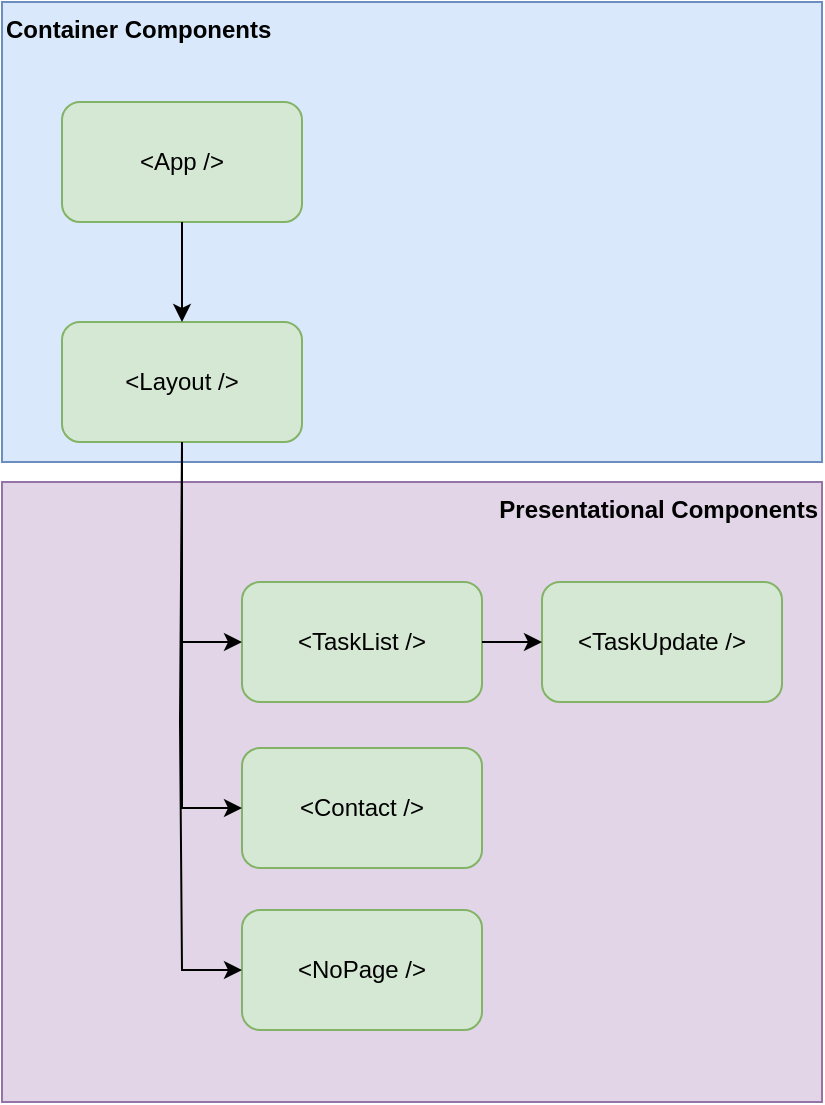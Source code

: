 <mxfile version="26.0.7">
  <diagram name="Page-1" id="58cdce13-f638-feb5-8d6f-7d28b1aa9fa0">
    <mxGraphModel dx="1036" dy="751" grid="1" gridSize="10" guides="1" tooltips="1" connect="1" arrows="1" fold="1" page="1" pageScale="1" pageWidth="850" pageHeight="1100" background="none" math="0" shadow="0">
      <root>
        <mxCell id="0" />
        <mxCell id="1" parent="0" />
        <mxCell id="7Ur62-ljRwc0DtUKtIMc-12" value="Container Components" style="rounded=0;whiteSpace=wrap;html=1;verticalAlign=top;align=left;fontStyle=1;fillColor=#dae8fc;strokeColor=#6c8ebf;" parent="1" vertex="1">
          <mxGeometry x="240" y="150" width="410" height="230" as="geometry" />
        </mxCell>
        <mxCell id="7Ur62-ljRwc0DtUKtIMc-16" value="Presentational Components" style="rounded=0;whiteSpace=wrap;html=1;fillColor=#e1d5e7;verticalAlign=top;align=right;fontStyle=1;strokeColor=#9673a6;" parent="1" vertex="1">
          <mxGeometry x="240" y="390" width="410" height="310" as="geometry" />
        </mxCell>
        <mxCell id="7Ur62-ljRwc0DtUKtIMc-3" value="&amp;lt;App /&amp;gt;" style="rounded=1;whiteSpace=wrap;html=1;fillColor=#d5e8d4;strokeColor=#82b366;" parent="1" vertex="1">
          <mxGeometry x="270" y="200" width="120" height="60" as="geometry" />
        </mxCell>
        <mxCell id="7Ur62-ljRwc0DtUKtIMc-4" value="&amp;lt;Layout /&amp;gt;" style="rounded=1;whiteSpace=wrap;html=1;fillColor=#d5e8d4;strokeColor=#82b366;" parent="1" vertex="1">
          <mxGeometry x="270" y="310" width="120" height="60" as="geometry" />
        </mxCell>
        <mxCell id="7Ur62-ljRwc0DtUKtIMc-5" value="&amp;lt;TaskList /&amp;gt;" style="rounded=1;whiteSpace=wrap;html=1;fillColor=#d5e8d4;strokeColor=#82b366;" parent="1" vertex="1">
          <mxGeometry x="360" y="440" width="120" height="60" as="geometry" />
        </mxCell>
        <mxCell id="7Ur62-ljRwc0DtUKtIMc-6" value="&amp;lt;TaskUpdate /&amp;gt;" style="rounded=1;whiteSpace=wrap;html=1;fillColor=#d5e8d4;strokeColor=#82b366;" parent="1" vertex="1">
          <mxGeometry x="510" y="440" width="120" height="60" as="geometry" />
        </mxCell>
        <mxCell id="7Ur62-ljRwc0DtUKtIMc-7" value="&amp;lt;Contact /&amp;gt;" style="rounded=1;whiteSpace=wrap;html=1;fillColor=#d5e8d4;strokeColor=#82b366;" parent="1" vertex="1">
          <mxGeometry x="360" y="523" width="120" height="60" as="geometry" />
        </mxCell>
        <mxCell id="7Ur62-ljRwc0DtUKtIMc-8" value="" style="endArrow=classic;html=1;rounded=0;exitX=0.5;exitY=1;exitDx=0;exitDy=0;entryX=0.5;entryY=0;entryDx=0;entryDy=0;" parent="1" source="7Ur62-ljRwc0DtUKtIMc-3" target="7Ur62-ljRwc0DtUKtIMc-4" edge="1">
          <mxGeometry width="50" height="50" relative="1" as="geometry">
            <mxPoint x="500" y="450" as="sourcePoint" />
            <mxPoint x="550" y="400" as="targetPoint" />
          </mxGeometry>
        </mxCell>
        <mxCell id="7Ur62-ljRwc0DtUKtIMc-9" value="" style="endArrow=classic;html=1;rounded=0;entryX=0;entryY=0.5;entryDx=0;entryDy=0;" parent="1" source="7Ur62-ljRwc0DtUKtIMc-4" target="7Ur62-ljRwc0DtUKtIMc-5" edge="1">
          <mxGeometry width="50" height="50" relative="1" as="geometry">
            <mxPoint x="330" y="370" as="sourcePoint" />
            <mxPoint x="380" y="320" as="targetPoint" />
            <Array as="points">
              <mxPoint x="330" y="470" />
            </Array>
          </mxGeometry>
        </mxCell>
        <mxCell id="7Ur62-ljRwc0DtUKtIMc-10" value="" style="endArrow=classic;html=1;rounded=0;entryX=0;entryY=0.5;entryDx=0;entryDy=0;" parent="1" target="7Ur62-ljRwc0DtUKtIMc-7" edge="1">
          <mxGeometry width="50" height="50" relative="1" as="geometry">
            <mxPoint x="330" y="370" as="sourcePoint" />
            <mxPoint x="550" y="400" as="targetPoint" />
            <Array as="points">
              <mxPoint x="330" y="460" />
              <mxPoint x="330" y="553" />
            </Array>
          </mxGeometry>
        </mxCell>
        <mxCell id="7Ur62-ljRwc0DtUKtIMc-11" value="" style="endArrow=classic;html=1;rounded=0;exitX=1;exitY=0.5;exitDx=0;exitDy=0;entryX=0;entryY=0.5;entryDx=0;entryDy=0;" parent="1" source="7Ur62-ljRwc0DtUKtIMc-5" target="7Ur62-ljRwc0DtUKtIMc-6" edge="1">
          <mxGeometry width="50" height="50" relative="1" as="geometry">
            <mxPoint x="500" y="490" as="sourcePoint" />
            <mxPoint x="550" y="440" as="targetPoint" />
          </mxGeometry>
        </mxCell>
        <mxCell id="7Ur62-ljRwc0DtUKtIMc-14" value="&amp;lt;NoPage /&amp;gt;" style="rounded=1;whiteSpace=wrap;html=1;fillColor=#d5e8d4;strokeColor=#82b366;" parent="1" vertex="1">
          <mxGeometry x="360" y="604" width="120" height="60" as="geometry" />
        </mxCell>
        <mxCell id="7Ur62-ljRwc0DtUKtIMc-15" value="" style="endArrow=classic;html=1;rounded=0;exitX=0.5;exitY=1;exitDx=0;exitDy=0;entryX=0;entryY=0.5;entryDx=0;entryDy=0;" parent="1" source="7Ur62-ljRwc0DtUKtIMc-4" target="7Ur62-ljRwc0DtUKtIMc-14" edge="1">
          <mxGeometry width="50" height="50" relative="1" as="geometry">
            <mxPoint x="500" y="330" as="sourcePoint" />
            <mxPoint x="550" y="280" as="targetPoint" />
            <Array as="points">
              <mxPoint x="329" y="510" />
              <mxPoint x="330" y="634" />
            </Array>
          </mxGeometry>
        </mxCell>
      </root>
    </mxGraphModel>
  </diagram>
</mxfile>
